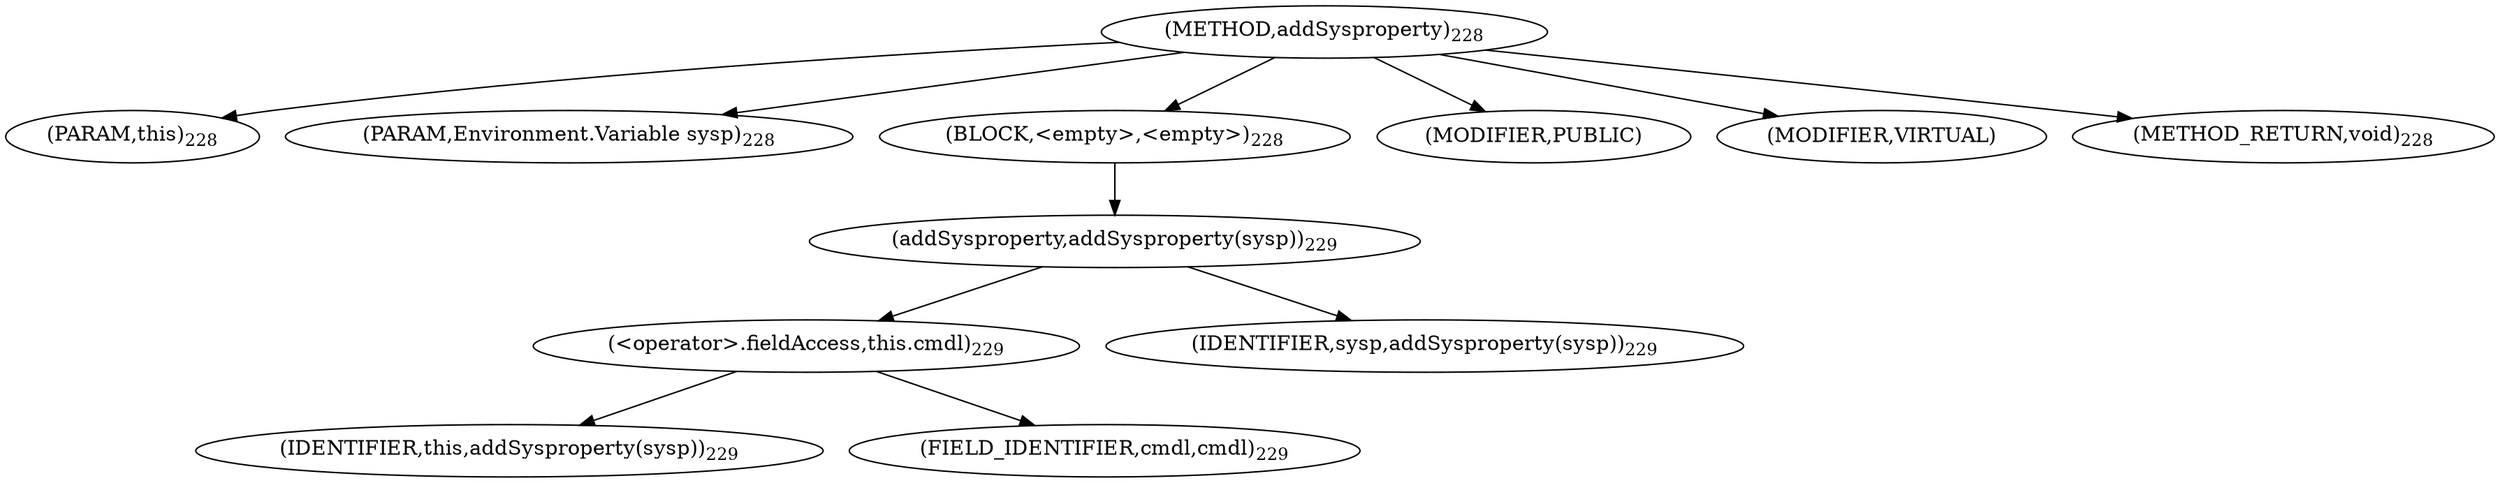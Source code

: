 digraph "addSysproperty" {  
"423" [label = <(METHOD,addSysproperty)<SUB>228</SUB>> ]
"424" [label = <(PARAM,this)<SUB>228</SUB>> ]
"425" [label = <(PARAM,Environment.Variable sysp)<SUB>228</SUB>> ]
"426" [label = <(BLOCK,&lt;empty&gt;,&lt;empty&gt;)<SUB>228</SUB>> ]
"427" [label = <(addSysproperty,addSysproperty(sysp))<SUB>229</SUB>> ]
"428" [label = <(&lt;operator&gt;.fieldAccess,this.cmdl)<SUB>229</SUB>> ]
"429" [label = <(IDENTIFIER,this,addSysproperty(sysp))<SUB>229</SUB>> ]
"430" [label = <(FIELD_IDENTIFIER,cmdl,cmdl)<SUB>229</SUB>> ]
"431" [label = <(IDENTIFIER,sysp,addSysproperty(sysp))<SUB>229</SUB>> ]
"432" [label = <(MODIFIER,PUBLIC)> ]
"433" [label = <(MODIFIER,VIRTUAL)> ]
"434" [label = <(METHOD_RETURN,void)<SUB>228</SUB>> ]
  "423" -> "424" 
  "423" -> "425" 
  "423" -> "426" 
  "423" -> "432" 
  "423" -> "433" 
  "423" -> "434" 
  "426" -> "427" 
  "427" -> "428" 
  "427" -> "431" 
  "428" -> "429" 
  "428" -> "430" 
}
